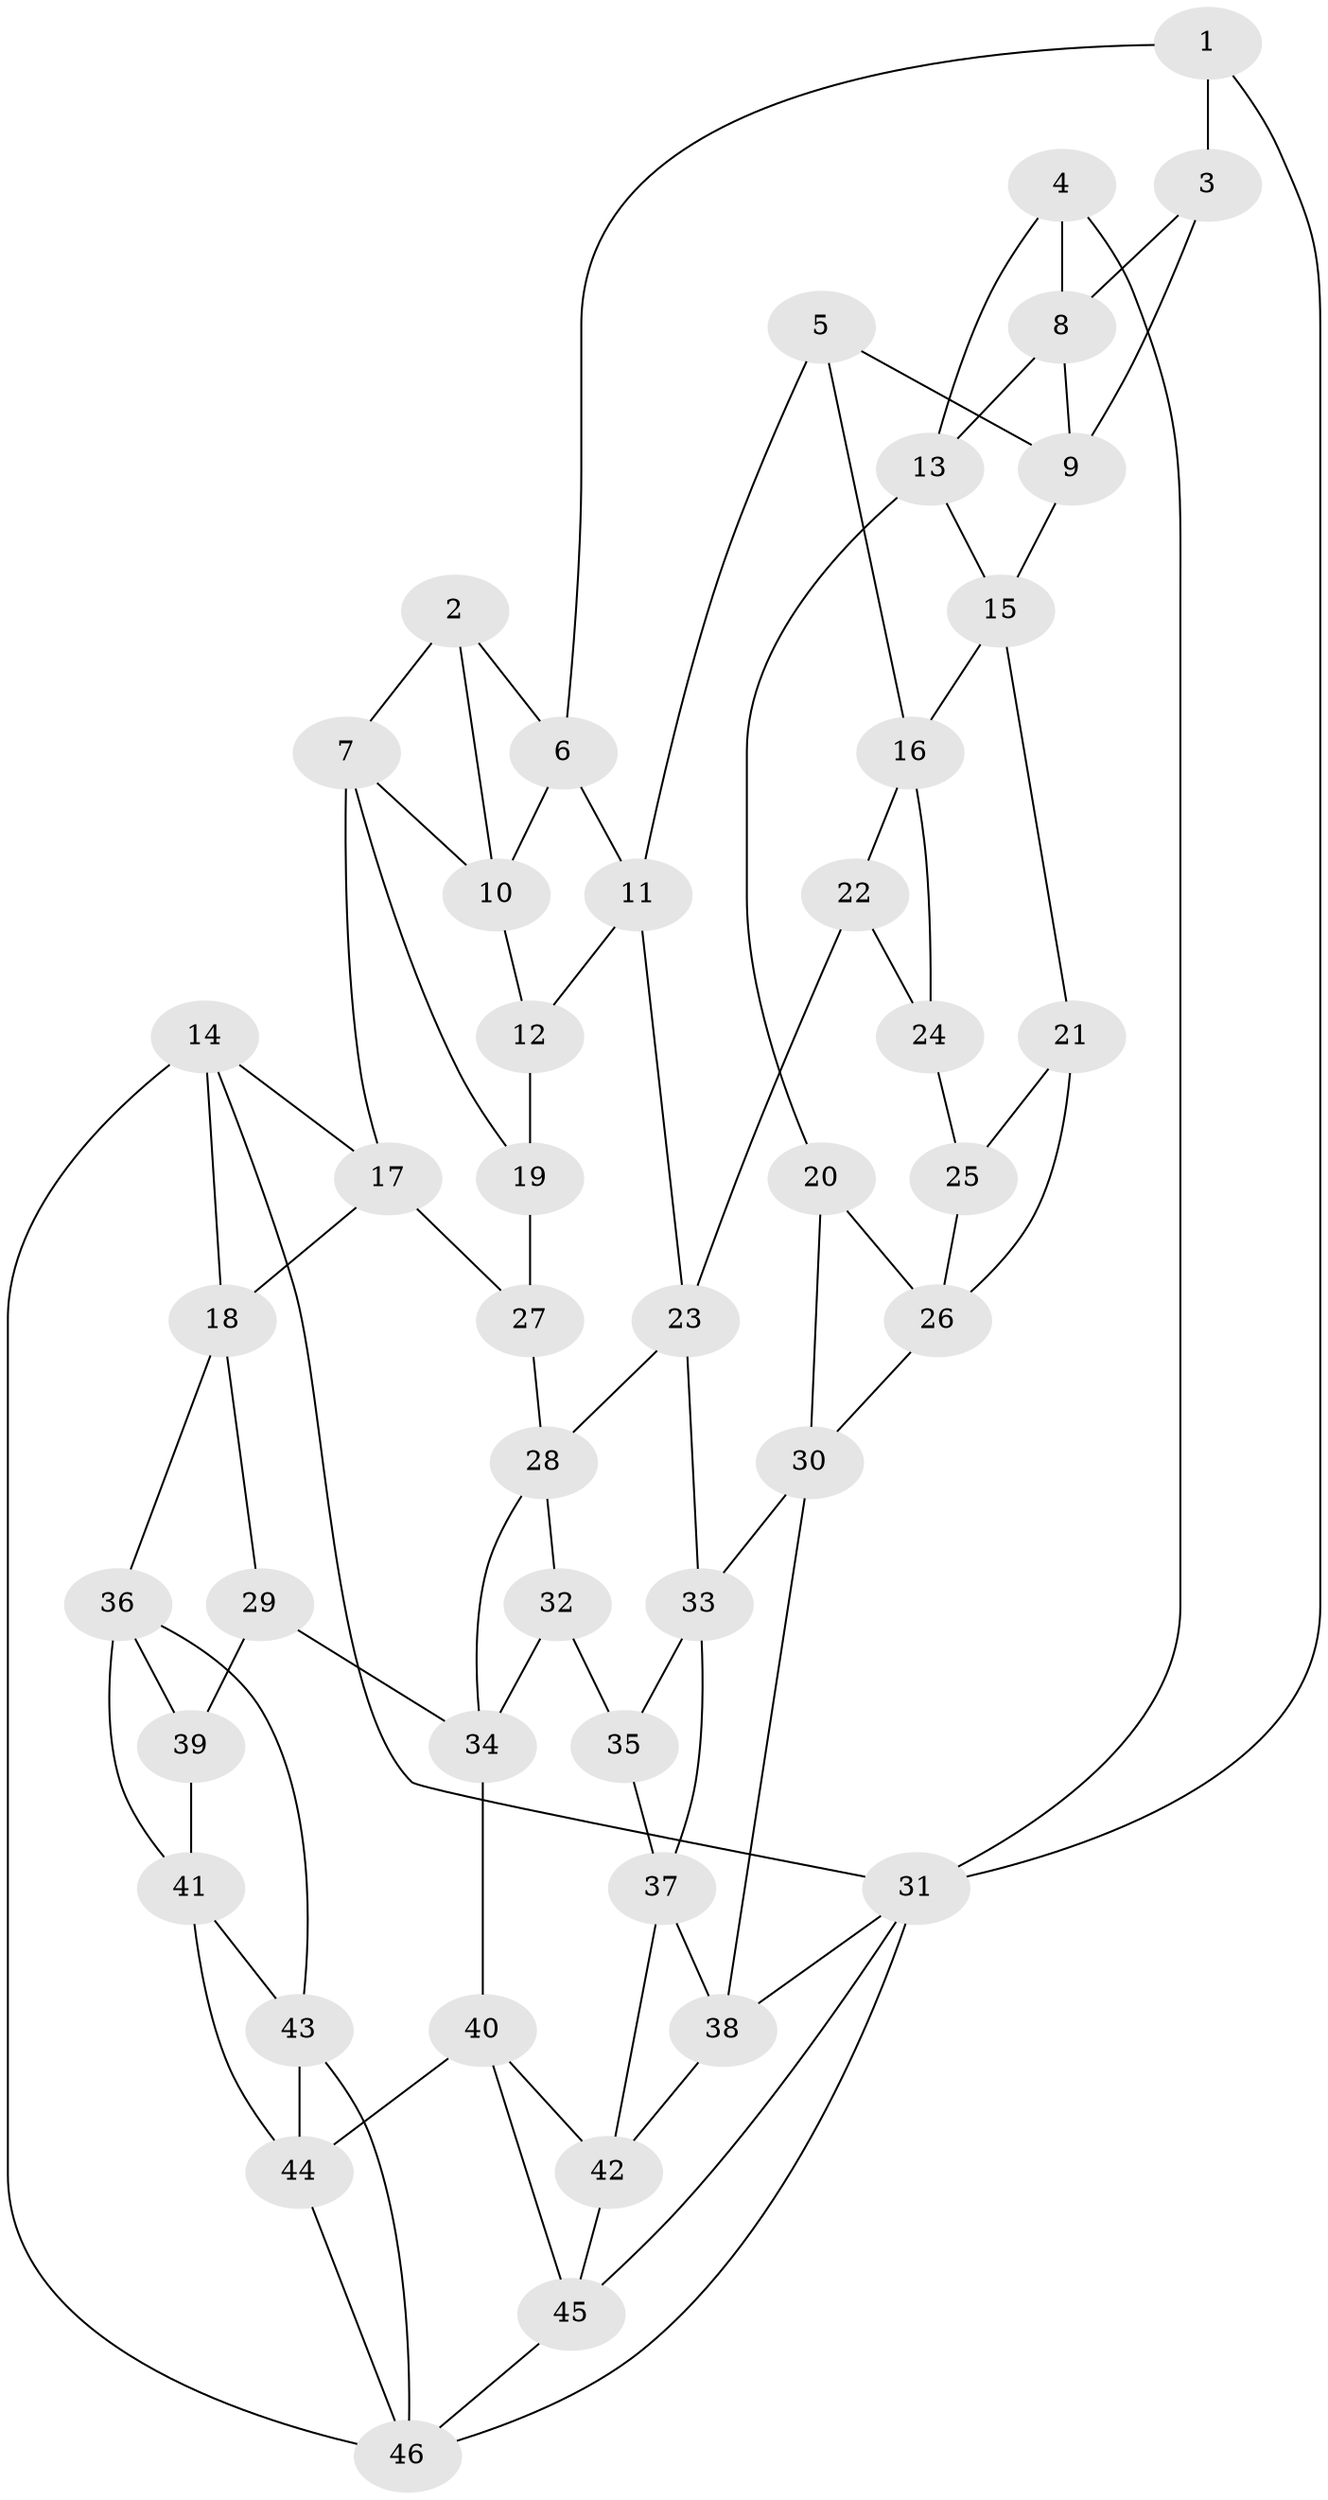 // original degree distribution, {3: 0.021739130434782608, 6: 0.20652173913043478, 4: 0.22826086956521738, 5: 0.5434782608695652}
// Generated by graph-tools (version 1.1) at 2025/03/03/09/25 03:03:25]
// undirected, 46 vertices, 85 edges
graph export_dot {
graph [start="1"]
  node [color=gray90,style=filled];
  1;
  2;
  3;
  4;
  5;
  6;
  7;
  8;
  9;
  10;
  11;
  12;
  13;
  14;
  15;
  16;
  17;
  18;
  19;
  20;
  21;
  22;
  23;
  24;
  25;
  26;
  27;
  28;
  29;
  30;
  31;
  32;
  33;
  34;
  35;
  36;
  37;
  38;
  39;
  40;
  41;
  42;
  43;
  44;
  45;
  46;
  1 -- 3 [weight=1.0];
  1 -- 6 [weight=1.0];
  1 -- 31 [weight=1.0];
  2 -- 6 [weight=1.0];
  2 -- 7 [weight=1.0];
  2 -- 10 [weight=1.0];
  3 -- 8 [weight=1.0];
  3 -- 9 [weight=1.0];
  4 -- 8 [weight=1.0];
  4 -- 13 [weight=1.0];
  4 -- 31 [weight=1.0];
  5 -- 9 [weight=1.0];
  5 -- 11 [weight=1.0];
  5 -- 16 [weight=1.0];
  6 -- 10 [weight=1.0];
  6 -- 11 [weight=1.0];
  7 -- 10 [weight=1.0];
  7 -- 17 [weight=1.0];
  7 -- 19 [weight=1.0];
  8 -- 9 [weight=1.0];
  8 -- 13 [weight=1.0];
  9 -- 15 [weight=1.0];
  10 -- 12 [weight=1.0];
  11 -- 12 [weight=1.0];
  11 -- 23 [weight=1.0];
  12 -- 19 [weight=1.0];
  13 -- 15 [weight=1.0];
  13 -- 20 [weight=1.0];
  14 -- 17 [weight=1.0];
  14 -- 18 [weight=1.0];
  14 -- 31 [weight=1.0];
  14 -- 46 [weight=1.0];
  15 -- 16 [weight=1.0];
  15 -- 21 [weight=1.0];
  16 -- 22 [weight=1.0];
  16 -- 24 [weight=1.0];
  17 -- 18 [weight=1.0];
  17 -- 27 [weight=1.0];
  18 -- 29 [weight=1.0];
  18 -- 36 [weight=1.0];
  19 -- 27 [weight=2.0];
  20 -- 26 [weight=1.0];
  20 -- 30 [weight=1.0];
  21 -- 25 [weight=1.0];
  21 -- 26 [weight=1.0];
  22 -- 23 [weight=1.0];
  22 -- 24 [weight=1.0];
  23 -- 28 [weight=1.0];
  23 -- 33 [weight=1.0];
  24 -- 25 [weight=2.0];
  25 -- 26 [weight=1.0];
  26 -- 30 [weight=1.0];
  27 -- 28 [weight=1.0];
  28 -- 32 [weight=1.0];
  28 -- 34 [weight=1.0];
  29 -- 34 [weight=1.0];
  29 -- 39 [weight=2.0];
  30 -- 33 [weight=1.0];
  30 -- 38 [weight=1.0];
  31 -- 38 [weight=1.0];
  31 -- 45 [weight=1.0];
  31 -- 46 [weight=1.0];
  32 -- 34 [weight=1.0];
  32 -- 35 [weight=1.0];
  33 -- 35 [weight=2.0];
  33 -- 37 [weight=1.0];
  34 -- 40 [weight=1.0];
  35 -- 37 [weight=1.0];
  36 -- 39 [weight=1.0];
  36 -- 41 [weight=1.0];
  36 -- 43 [weight=1.0];
  37 -- 38 [weight=1.0];
  37 -- 42 [weight=1.0];
  38 -- 42 [weight=1.0];
  39 -- 41 [weight=1.0];
  40 -- 42 [weight=1.0];
  40 -- 44 [weight=1.0];
  40 -- 45 [weight=1.0];
  41 -- 43 [weight=1.0];
  41 -- 44 [weight=1.0];
  42 -- 45 [weight=1.0];
  43 -- 44 [weight=1.0];
  43 -- 46 [weight=1.0];
  44 -- 46 [weight=1.0];
  45 -- 46 [weight=1.0];
}

